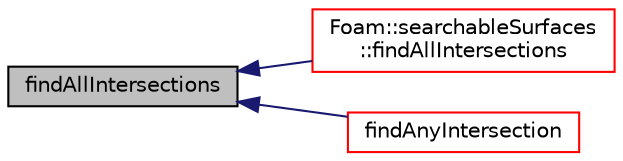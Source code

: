 digraph "findAllIntersections"
{
  bgcolor="transparent";
  edge [fontname="Helvetica",fontsize="10",labelfontname="Helvetica",labelfontsize="10"];
  node [fontname="Helvetica",fontsize="10",shape=record];
  rankdir="LR";
  Node1 [label="findAllIntersections",height=0.2,width=0.4,color="black", fillcolor="grey75", style="filled", fontcolor="black"];
  Node1 -> Node2 [dir="back",color="midnightblue",fontsize="10",style="solid",fontname="Helvetica"];
  Node2 [label="Foam::searchableSurfaces\l::findAllIntersections",height=0.2,width=0.4,color="red",URL="$a02328.html#aadae6cdc0852b435684fbcd5108bf543",tooltip="Find all intersections in order from start to end. Returns for. "];
  Node1 -> Node3 [dir="back",color="midnightblue",fontsize="10",style="solid",fontname="Helvetica"];
  Node3 [label="findAnyIntersection",height=0.2,width=0.4,color="red",URL="$a02330.html#a5e38488c879b214f75ea55c743265724",tooltip="Find any intersection. Return hit point information and. "];
}
